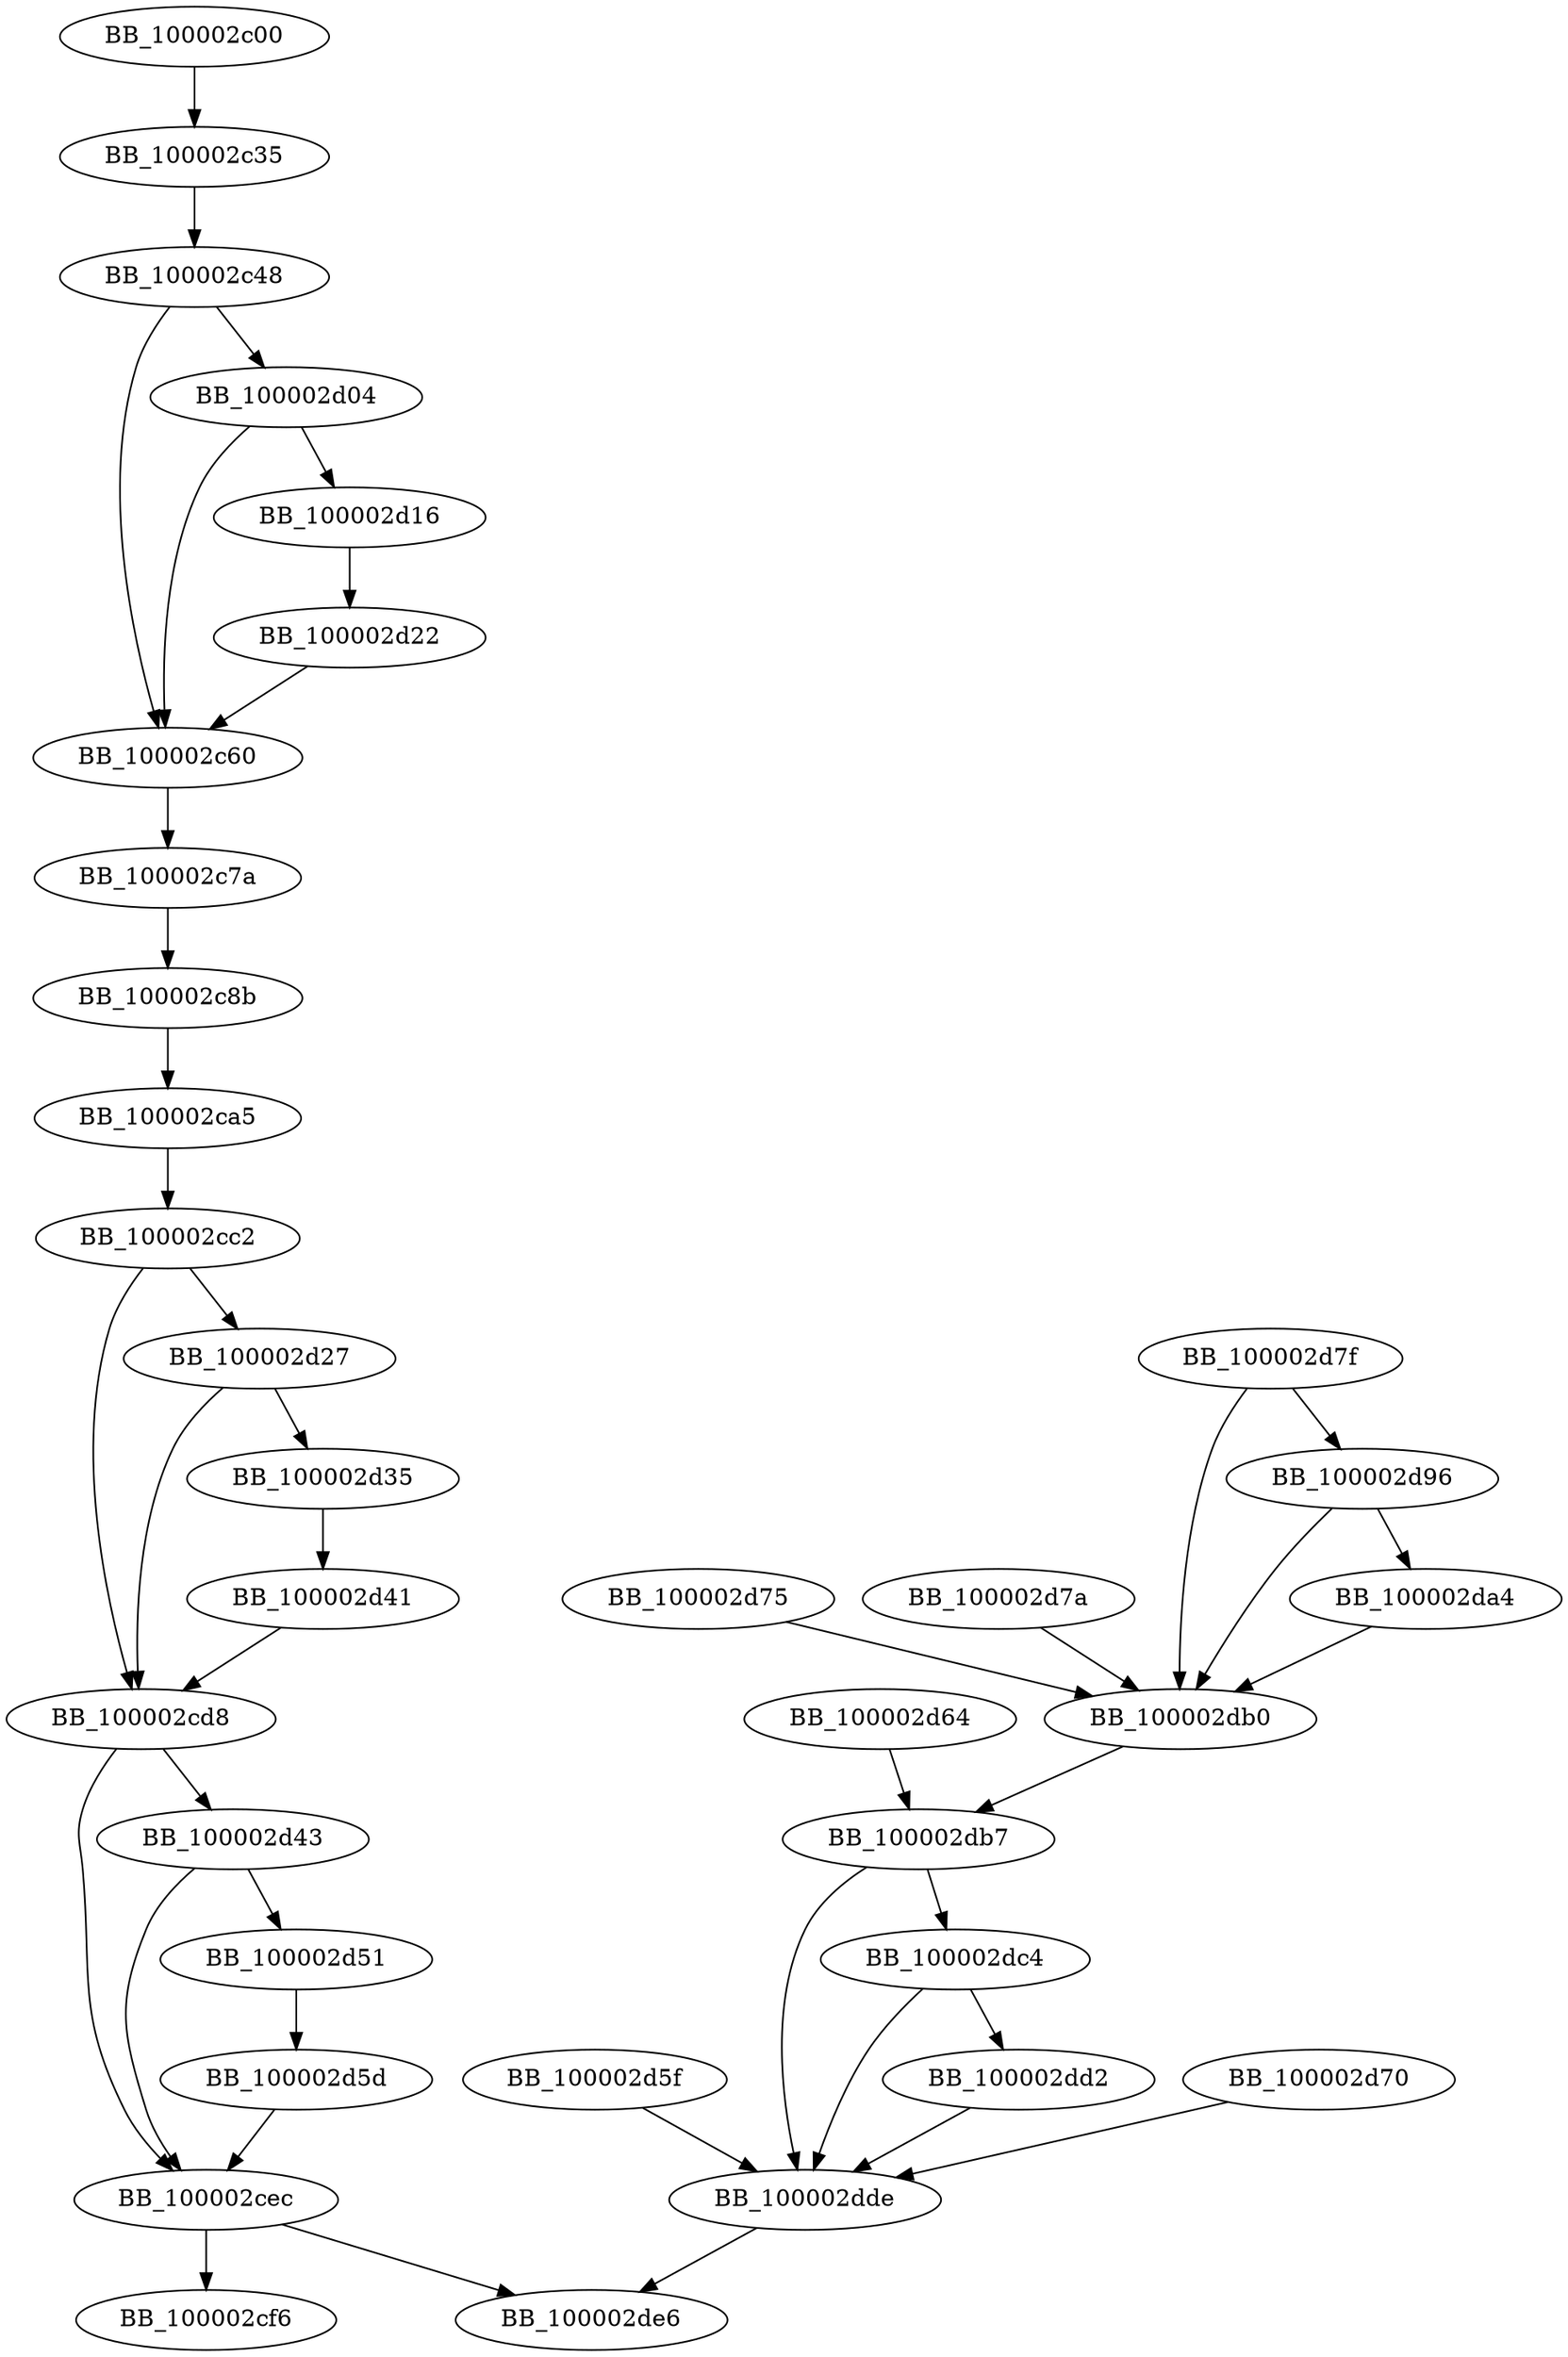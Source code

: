 DiGraph __Z8execFilePc{
BB_100002c00->BB_100002c35
BB_100002c35->BB_100002c48
BB_100002c48->BB_100002c60
BB_100002c48->BB_100002d04
BB_100002c60->BB_100002c7a
BB_100002c7a->BB_100002c8b
BB_100002c8b->BB_100002ca5
BB_100002ca5->BB_100002cc2
BB_100002cc2->BB_100002cd8
BB_100002cc2->BB_100002d27
BB_100002cd8->BB_100002cec
BB_100002cd8->BB_100002d43
BB_100002cec->BB_100002cf6
BB_100002cec->BB_100002de6
BB_100002d04->BB_100002c60
BB_100002d04->BB_100002d16
BB_100002d16->BB_100002d22
BB_100002d22->BB_100002c60
BB_100002d27->BB_100002cd8
BB_100002d27->BB_100002d35
BB_100002d35->BB_100002d41
BB_100002d41->BB_100002cd8
BB_100002d43->BB_100002cec
BB_100002d43->BB_100002d51
BB_100002d51->BB_100002d5d
BB_100002d5d->BB_100002cec
BB_100002d5f->BB_100002dde
BB_100002d64->BB_100002db7
BB_100002d70->BB_100002dde
BB_100002d75->BB_100002db0
BB_100002d7a->BB_100002db0
BB_100002d7f->BB_100002d96
BB_100002d7f->BB_100002db0
BB_100002d96->BB_100002da4
BB_100002d96->BB_100002db0
BB_100002da4->BB_100002db0
BB_100002db0->BB_100002db7
BB_100002db7->BB_100002dc4
BB_100002db7->BB_100002dde
BB_100002dc4->BB_100002dd2
BB_100002dc4->BB_100002dde
BB_100002dd2->BB_100002dde
BB_100002dde->BB_100002de6
}
